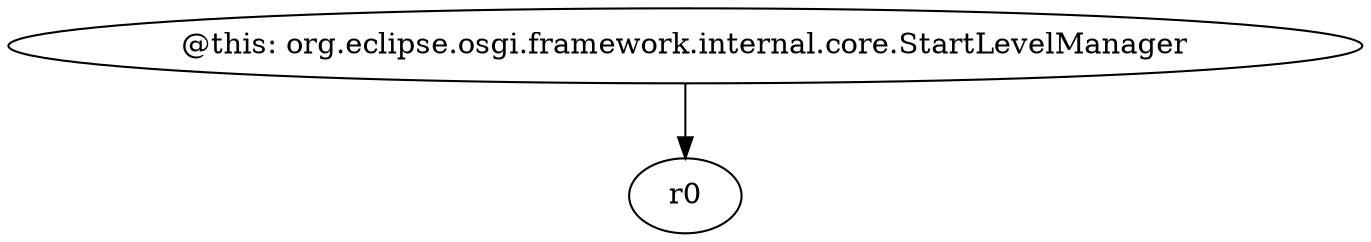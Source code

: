 digraph g {
0[label="@this: org.eclipse.osgi.framework.internal.core.StartLevelManager"]
1[label="r0"]
0->1[label=""]
}